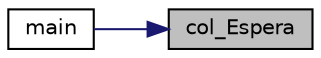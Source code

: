digraph "col_Espera"
{
 // LATEX_PDF_SIZE
  edge [fontname="Helvetica",fontsize="10",labelfontname="Helvetica",labelfontsize="10"];
  node [fontname="Helvetica",fontsize="10",shape=record];
  rankdir="RL";
  Node1 [label="col_Espera",height=0.2,width=0.4,color="black", fillcolor="grey75", style="filled", fontcolor="black",tooltip="Teimpo de espera."];
  Node1 -> Node2 [dir="back",color="midnightblue",fontsize="10",style="solid",fontname="Helvetica"];
  Node2 [label="main",height=0.2,width=0.4,color="black", fillcolor="white", style="filled",URL="$_linea__de__espera__app_8c.html#ae66f6b31b5ad750f1fe042a706a4e3d4",tooltip=" "];
}
